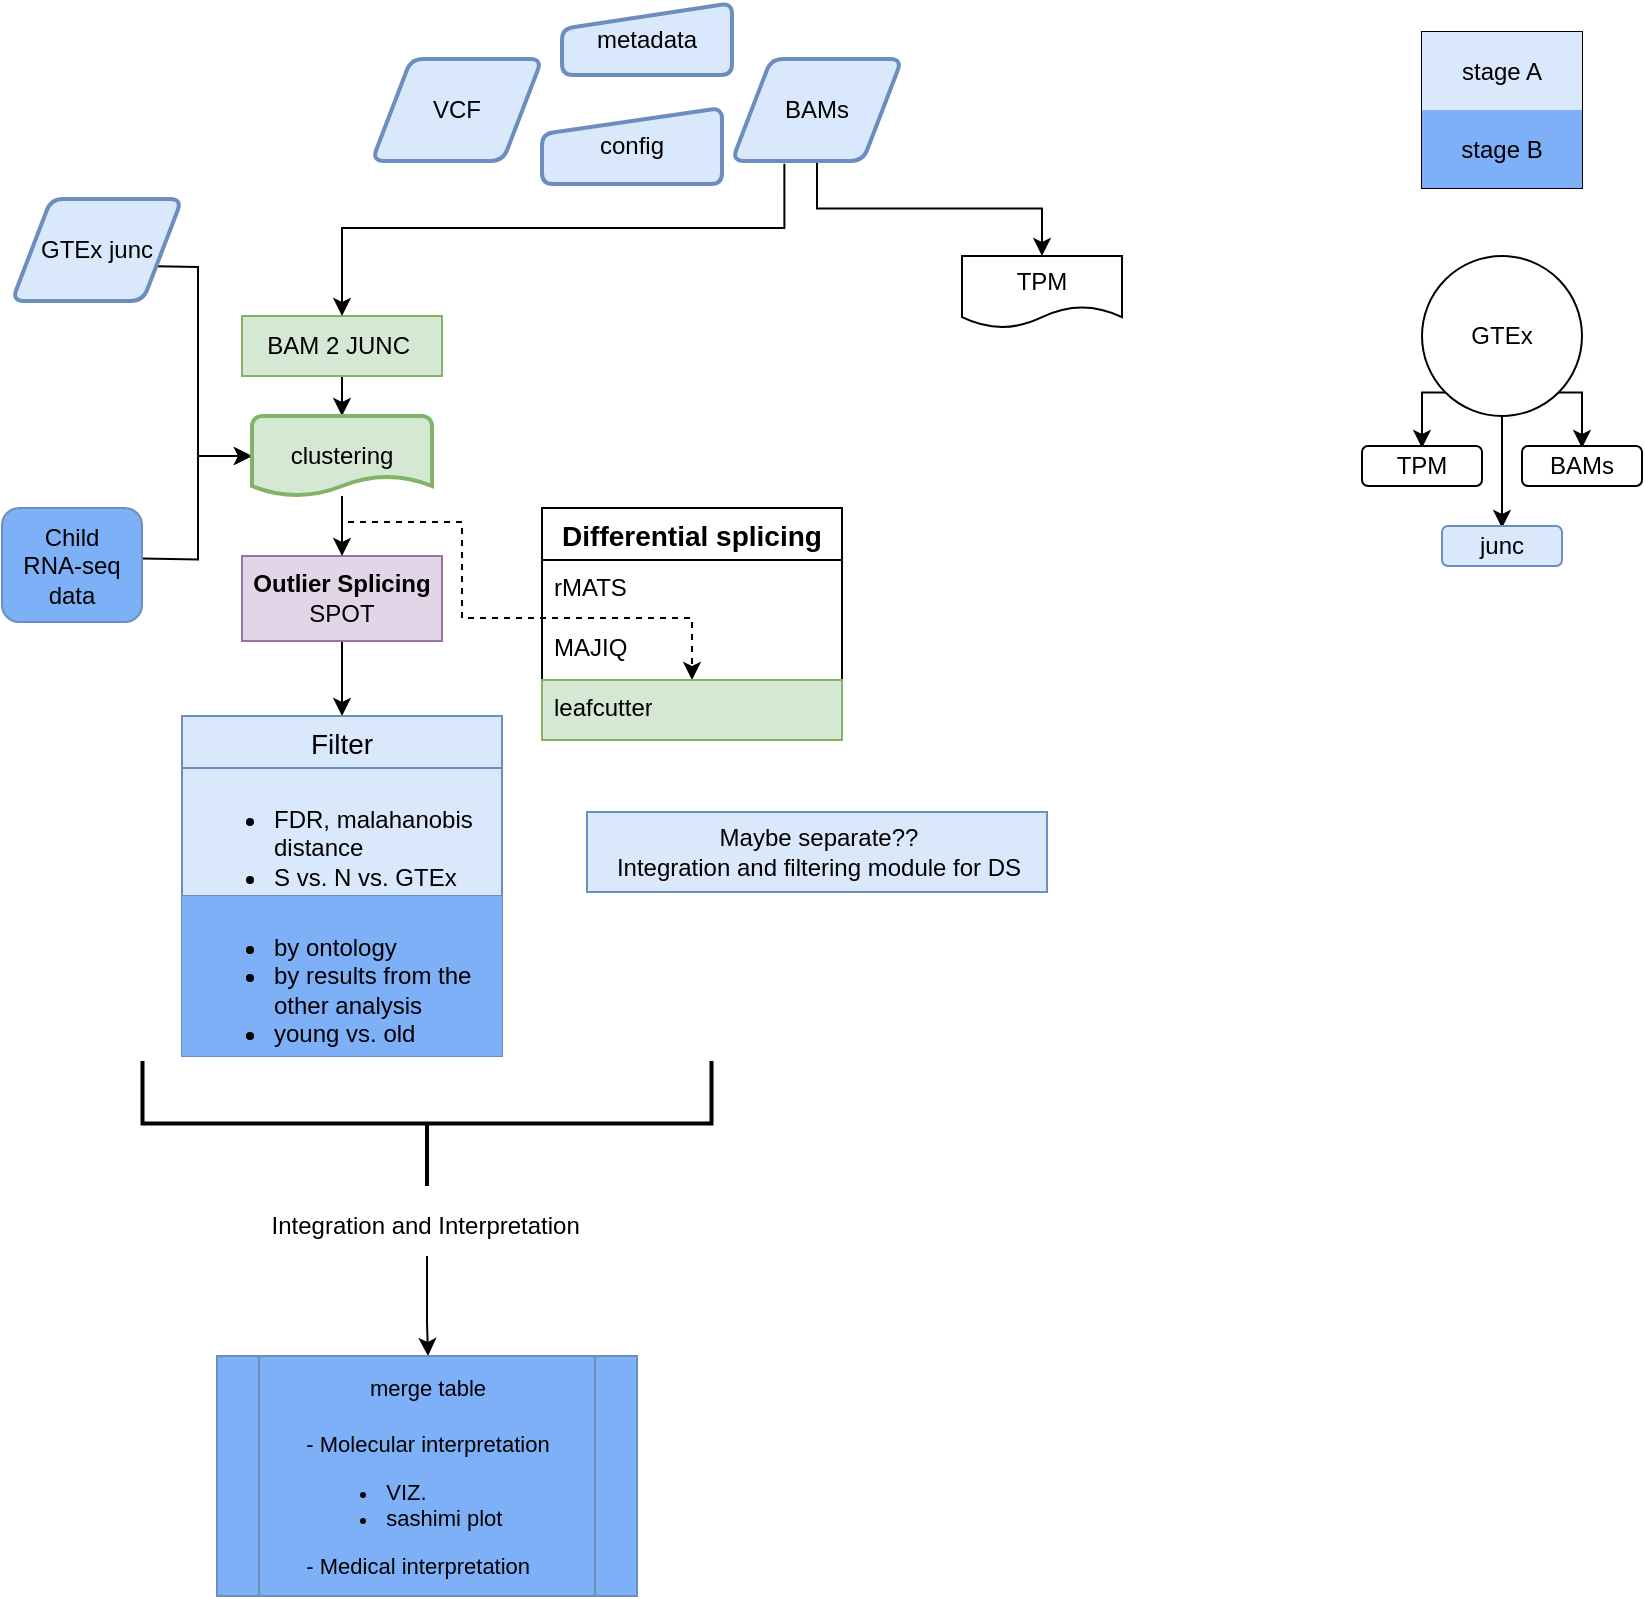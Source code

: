 <mxfile version="21.1.7" type="google">
  <diagram name="Page-1" id="QN9t3gMIV2s95psR9HfM">
    <mxGraphModel grid="1" page="1" gridSize="10" guides="1" tooltips="1" connect="1" arrows="1" fold="1" pageScale="1" pageWidth="850" pageHeight="1100" math="0" shadow="0">
      <root>
        <mxCell id="0" />
        <mxCell id="1" parent="0" />
        <mxCell id="kqUjGQcW1gOoUHNIAev_-29" value="" style="edgeStyle=orthogonalEdgeStyle;rounded=0;orthogonalLoop=1;jettySize=auto;html=1;entryX=0;entryY=0.5;entryDx=0;entryDy=0;entryPerimeter=0;" edge="1" parent="1" target="PUpAfVqEt_8VuaILpJfW-2">
          <mxGeometry relative="1" as="geometry">
            <mxPoint x="80" y="149" as="sourcePoint" />
            <mxPoint x="130" y="246.5" as="targetPoint" />
          </mxGeometry>
        </mxCell>
        <mxCell id="PUpAfVqEt_8VuaILpJfW-4" style="edgeStyle=orthogonalEdgeStyle;rounded=0;orthogonalLoop=1;jettySize=auto;html=1;entryX=0;entryY=0.5;entryDx=0;entryDy=0;entryPerimeter=0;" edge="1" parent="1" target="PUpAfVqEt_8VuaILpJfW-2">
          <mxGeometry relative="1" as="geometry">
            <mxPoint x="80.0" y="295.3" as="sourcePoint" />
          </mxGeometry>
        </mxCell>
        <mxCell id="PUpAfVqEt_8VuaILpJfW-5" value="" style="edgeStyle=orthogonalEdgeStyle;rounded=0;orthogonalLoop=1;jettySize=auto;html=1;" edge="1" parent="1" source="kqUjGQcW1gOoUHNIAev_-21" target="PUpAfVqEt_8VuaILpJfW-2">
          <mxGeometry relative="1" as="geometry" />
        </mxCell>
        <mxCell id="kqUjGQcW1gOoUHNIAev_-21" value="BAM 2 JUNC&amp;nbsp;" style="whiteSpace=wrap;html=1;fillColor=#d5e8d4;strokeColor=#82b366;rounded=0;" vertex="1" parent="1">
          <mxGeometry x="130" y="174" width="100" height="30" as="geometry" />
        </mxCell>
        <mxCell id="x4x0ld6Ec8z87KdIjNLf-22" value="" style="edgeStyle=orthogonalEdgeStyle;rounded=0;orthogonalLoop=1;jettySize=auto;html=1;entryX=0.5;entryY=0;entryDx=0;entryDy=0;" edge="1" parent="1" source="kqUjGQcW1gOoUHNIAev_-23">
          <mxGeometry relative="1" as="geometry">
            <mxPoint x="180" y="374" as="targetPoint" />
          </mxGeometry>
        </mxCell>
        <mxCell id="kqUjGQcW1gOoUHNIAev_-23" value="&lt;b&gt;Outlier Splicing&lt;br&gt;&lt;/b&gt;SPOT" style="whiteSpace=wrap;html=1;fillColor=#e1d5e7;strokeColor=#9673a6;rounded=0;" vertex="1" parent="1">
          <mxGeometry x="130" y="294" width="100" height="42.5" as="geometry" />
        </mxCell>
        <mxCell id="PUpAfVqEt_8VuaILpJfW-6" value="" style="edgeStyle=orthogonalEdgeStyle;rounded=0;orthogonalLoop=1;jettySize=auto;html=1;" edge="1" parent="1" source="PUpAfVqEt_8VuaILpJfW-2" target="kqUjGQcW1gOoUHNIAev_-23">
          <mxGeometry relative="1" as="geometry" />
        </mxCell>
        <mxCell id="x4x0ld6Ec8z87KdIjNLf-13" value="" style="edgeStyle=orthogonalEdgeStyle;rounded=0;orthogonalLoop=1;jettySize=auto;html=1;dashed=1;" edge="1" parent="1" target="x4x0ld6Ec8z87KdIjNLf-12">
          <mxGeometry relative="1" as="geometry">
            <mxPoint x="180" y="274" as="sourcePoint" />
            <Array as="points">
              <mxPoint x="180" y="277" />
              <mxPoint x="240" y="277" />
              <mxPoint x="240" y="325" />
            </Array>
          </mxGeometry>
        </mxCell>
        <mxCell id="PUpAfVqEt_8VuaILpJfW-2" value="clustering" style="strokeWidth=2;html=1;shape=mxgraph.flowchart.document2;whiteSpace=wrap;size=0.25;fillColor=#d5e8d4;strokeColor=#82b366;" vertex="1" parent="1">
          <mxGeometry x="135" y="224" width="90" height="40" as="geometry" />
        </mxCell>
        <mxCell id="PUpAfVqEt_8VuaILpJfW-10" value="config" style="html=1;strokeWidth=2;shape=manualInput;whiteSpace=wrap;rounded=1;size=13;arcSize=11;fillColor=#dae8fc;strokeColor=#6c8ebf;" vertex="1" parent="1">
          <mxGeometry x="280" y="70" width="90" height="38" as="geometry" />
        </mxCell>
        <mxCell id="PUpAfVqEt_8VuaILpJfW-12" value="Child &lt;br&gt;RNA-seq data" style="rounded=1;whiteSpace=wrap;html=1;fillColor=#7eb0f7;strokeColor=#6c8ebf;glass=0;" vertex="1" parent="1">
          <mxGeometry x="10" y="270" width="70" height="57" as="geometry" />
        </mxCell>
        <mxCell id="x4x0ld6Ec8z87KdIjNLf-9" value="Differential splicing" style="swimlane;fontStyle=1;childLayout=stackLayout;horizontal=1;startSize=26;horizontalStack=0;resizeParent=1;resizeParentMax=0;resizeLast=0;collapsible=1;marginBottom=0;align=center;fontSize=14;" vertex="1" parent="1">
          <mxGeometry x="280" y="270" width="150" height="116" as="geometry" />
        </mxCell>
        <mxCell id="x4x0ld6Ec8z87KdIjNLf-10" value="rMATS" style="text;strokeColor=none;fillColor=none;spacingLeft=4;spacingRight=4;overflow=hidden;rotatable=0;points=[[0,0.5],[1,0.5]];portConstraint=eastwest;fontSize=12;whiteSpace=wrap;html=1;" vertex="1" parent="x4x0ld6Ec8z87KdIjNLf-9">
          <mxGeometry y="26" width="150" height="30" as="geometry" />
        </mxCell>
        <mxCell id="x4x0ld6Ec8z87KdIjNLf-11" value="MAJIQ" style="text;strokeColor=none;fillColor=none;spacingLeft=4;spacingRight=4;overflow=hidden;rotatable=0;points=[[0,0.5],[1,0.5]];portConstraint=eastwest;fontSize=12;whiteSpace=wrap;html=1;" vertex="1" parent="x4x0ld6Ec8z87KdIjNLf-9">
          <mxGeometry y="56" width="150" height="30" as="geometry" />
        </mxCell>
        <mxCell id="x4x0ld6Ec8z87KdIjNLf-12" value="leafcutter" style="text;strokeColor=#82b366;fillColor=#d5e8d4;spacingLeft=4;spacingRight=4;overflow=hidden;rotatable=0;points=[[0,0.5],[1,0.5]];portConstraint=eastwest;fontSize=12;whiteSpace=wrap;html=1;" vertex="1" parent="x4x0ld6Ec8z87KdIjNLf-9">
          <mxGeometry y="86" width="150" height="30" as="geometry" />
        </mxCell>
        <mxCell id="x4x0ld6Ec8z87KdIjNLf-25" value="Filter" style="swimlane;fontStyle=0;childLayout=stackLayout;horizontal=1;startSize=26;horizontalStack=0;resizeParent=1;resizeParentMax=0;resizeLast=0;collapsible=1;marginBottom=0;align=center;fontSize=14;fillColor=#dae8fc;strokeColor=#6c8ebf;" vertex="1" parent="1">
          <mxGeometry x="100" y="374" width="160" height="170" as="geometry">
            <mxRectangle x="100" y="317" width="70" height="30" as="alternateBounds" />
          </mxGeometry>
        </mxCell>
        <mxCell id="x4x0ld6Ec8z87KdIjNLf-26" value="&lt;ul&gt;&lt;li&gt;FDR, malahanobis distance&lt;/li&gt;&lt;li&gt;S vs. N vs. GTEx&lt;/li&gt;&lt;/ul&gt;" style="text;strokeColor=#6c8ebf;fillColor=#dae8fc;spacingLeft=4;spacingRight=4;overflow=hidden;rotatable=0;points=[[0,0.5],[1,0.5]];portConstraint=eastwest;fontSize=12;whiteSpace=wrap;html=1;" vertex="1" parent="x4x0ld6Ec8z87KdIjNLf-25">
          <mxGeometry y="26" width="160" height="64" as="geometry" />
        </mxCell>
        <mxCell id="x4x0ld6Ec8z87KdIjNLf-27" value="&lt;ul&gt;&lt;li style=&quot;&quot;&gt;by ontology&lt;/li&gt;&lt;li style=&quot;&quot;&gt;by results from the other analysis&lt;/li&gt;&lt;li style=&quot;&quot;&gt;young vs. old&lt;/li&gt;&lt;/ul&gt;" style="text;strokeColor=none;fillColor=#7eb0f7;spacingLeft=4;spacingRight=4;overflow=hidden;rotatable=0;points=[[0,0.5],[1,0.5]];portConstraint=eastwest;fontSize=12;whiteSpace=wrap;html=1;align=left;" vertex="1" parent="x4x0ld6Ec8z87KdIjNLf-25">
          <mxGeometry y="90" width="160" height="80" as="geometry" />
        </mxCell>
        <mxCell id="x4x0ld6Ec8z87KdIjNLf-29" value="" style="strokeWidth=2;html=1;shape=mxgraph.flowchart.annotation_2;align=left;labelPosition=right;pointerEvents=1;rotation=-90;" vertex="1" parent="1">
          <mxGeometry x="191.25" y="435.5" width="62.5" height="284.5" as="geometry" />
        </mxCell>
        <mxCell id="x4x0ld6Ec8z87KdIjNLf-42" value="" style="edgeStyle=orthogonalEdgeStyle;rounded=0;orthogonalLoop=1;jettySize=auto;html=1;" edge="1" parent="1" source="x4x0ld6Ec8z87KdIjNLf-30">
          <mxGeometry relative="1" as="geometry">
            <mxPoint x="223" y="694" as="targetPoint" />
            <Array as="points">
              <mxPoint x="223" y="677" />
              <mxPoint x="223" y="677" />
            </Array>
          </mxGeometry>
        </mxCell>
        <mxCell id="x4x0ld6Ec8z87KdIjNLf-30" value="Integration and Interpretation&amp;nbsp;" style="text;html=1;align=center;verticalAlign=middle;resizable=0;points=[];autosize=1;strokeColor=none;fillColor=none;" vertex="1" parent="1">
          <mxGeometry x="132.5" y="614" width="180" height="30" as="geometry" />
        </mxCell>
        <mxCell id="x4x0ld6Ec8z87KdIjNLf-41" value="&lt;font style=&quot;font-size: 11px;&quot;&gt;merge table&lt;br&gt;&lt;br&gt;&lt;/font&gt;&lt;div style=&quot;text-align: left; font-size: 11px;&quot;&gt;&lt;span style=&quot;background-color: initial;&quot;&gt;&lt;font style=&quot;font-size: 11px;&quot;&gt;- Molecular interpretation&lt;/font&gt;&lt;/span&gt;&lt;/div&gt;&lt;div style=&quot;text-align: left; font-size: 11px;&quot;&gt;&lt;ul&gt;&lt;li&gt;&lt;span style=&quot;background-color: initial;&quot;&gt;&lt;font style=&quot;font-size: 11px;&quot;&gt;VIZ.&lt;/font&gt;&lt;/span&gt;&lt;/li&gt;&lt;li&gt;&lt;span style=&quot;background-color: initial;&quot;&gt;&lt;font style=&quot;font-size: 11px;&quot;&gt;sashimi plot&lt;span style=&quot;white-space: pre;&quot;&gt; &lt;/span&gt;&lt;/font&gt;&lt;/span&gt;&lt;/li&gt;&lt;/ul&gt;&lt;/div&gt;&lt;div style=&quot;text-align: left; font-size: 11px;&quot;&gt;&lt;span style=&quot;background-color: initial;&quot;&gt;&lt;font style=&quot;font-size: 11px;&quot;&gt;- Medical interpretation&lt;/font&gt;&lt;/span&gt;&lt;/div&gt;" style="shape=process;whiteSpace=wrap;html=1;backgroundOutline=1;spacing=1;fillColor=#7eb0f7;strokeColor=#6C8EBF;" vertex="1" parent="1">
          <mxGeometry x="117.5" y="694" width="210" height="120" as="geometry" />
        </mxCell>
        <mxCell id="x4x0ld6Ec8z87KdIjNLf-43" value="" style="shape=table;startSize=0;container=1;collapsible=0;childLayout=tableLayout;" vertex="1" parent="1">
          <mxGeometry x="720" y="32" width="80" height="78" as="geometry" />
        </mxCell>
        <mxCell id="x4x0ld6Ec8z87KdIjNLf-44" value="" style="shape=tableRow;horizontal=0;startSize=0;swimlaneHead=0;swimlaneBody=0;strokeColor=inherit;top=0;left=0;bottom=0;right=0;collapsible=0;dropTarget=0;fillColor=none;points=[[0,0.5],[1,0.5]];portConstraint=eastwest;" vertex="1" parent="x4x0ld6Ec8z87KdIjNLf-43">
          <mxGeometry width="80" height="39" as="geometry" />
        </mxCell>
        <mxCell id="x4x0ld6Ec8z87KdIjNLf-45" value="stage A" style="shape=partialRectangle;html=1;whiteSpace=wrap;connectable=0;strokeColor=default;overflow=hidden;fillColor=#dae8fc;top=0;left=0;bottom=0;right=0;pointerEvents=1;" vertex="1" parent="x4x0ld6Ec8z87KdIjNLf-44">
          <mxGeometry width="80" height="39" as="geometry">
            <mxRectangle width="80" height="39" as="alternateBounds" />
          </mxGeometry>
        </mxCell>
        <mxCell id="x4x0ld6Ec8z87KdIjNLf-46" value="" style="shape=tableRow;horizontal=0;startSize=0;swimlaneHead=0;swimlaneBody=0;strokeColor=inherit;top=0;left=0;bottom=0;right=0;collapsible=0;dropTarget=0;fillColor=none;points=[[0,0.5],[1,0.5]];portConstraint=eastwest;" vertex="1" parent="x4x0ld6Ec8z87KdIjNLf-43">
          <mxGeometry y="39" width="80" height="39" as="geometry" />
        </mxCell>
        <mxCell id="x4x0ld6Ec8z87KdIjNLf-47" value="stage B" style="shape=partialRectangle;html=1;whiteSpace=wrap;connectable=0;strokeColor=default;overflow=hidden;fillColor=#7eb0f7;top=0;left=0;bottom=0;right=0;pointerEvents=1;strokeWidth=3;" vertex="1" parent="x4x0ld6Ec8z87KdIjNLf-46">
          <mxGeometry width="80" height="39" as="geometry">
            <mxRectangle width="80" height="39" as="alternateBounds" />
          </mxGeometry>
        </mxCell>
        <mxCell id="PUpAfVqEt_8VuaILpJfW-8" value="metadata" style="html=1;strokeWidth=2;shape=manualInput;whiteSpace=wrap;rounded=1;size=13;arcSize=11;fillColor=#dae8fc;strokeColor=#6c8ebf;" vertex="1" parent="1">
          <mxGeometry x="290" y="17.5" width="85" height="36" as="geometry" />
        </mxCell>
        <mxCell id="lA_2JRHaS0MxLx5uGEoz-7" style="edgeStyle=orthogonalEdgeStyle;rounded=0;orthogonalLoop=1;jettySize=auto;html=1;exitX=0.308;exitY=1.028;exitDx=0;exitDy=0;entryX=0.5;entryY=0;entryDx=0;entryDy=0;exitPerimeter=0;" edge="1" parent="1" source="lA_2JRHaS0MxLx5uGEoz-1" target="kqUjGQcW1gOoUHNIAev_-21">
          <mxGeometry relative="1" as="geometry">
            <mxPoint x="179.5" y="145" as="sourcePoint" />
            <Array as="points">
              <mxPoint x="401" y="130" />
              <mxPoint x="180" y="130" />
            </Array>
          </mxGeometry>
        </mxCell>
        <mxCell id="s0GvNIoBwax7LCZN-XZO-3" style="edgeStyle=orthogonalEdgeStyle;rounded=0;orthogonalLoop=1;jettySize=auto;html=1;exitX=0.5;exitY=1;exitDx=0;exitDy=0;entryX=0.5;entryY=0;entryDx=0;entryDy=0;" edge="1" parent="1" source="lA_2JRHaS0MxLx5uGEoz-1" target="s0GvNIoBwax7LCZN-XZO-2">
          <mxGeometry relative="1" as="geometry" />
        </mxCell>
        <mxCell id="lA_2JRHaS0MxLx5uGEoz-1" value="BAMs" style="shape=parallelogram;html=1;strokeWidth=2;perimeter=parallelogramPerimeter;whiteSpace=wrap;rounded=1;arcSize=12;size=0.23;fillColor=#dae8fc;strokeColor=#6c8ebf;" vertex="1" parent="1">
          <mxGeometry x="375" y="45.5" width="85" height="51" as="geometry" />
        </mxCell>
        <mxCell id="lA_2JRHaS0MxLx5uGEoz-8" value="VCF" style="shape=parallelogram;html=1;strokeWidth=2;perimeter=parallelogramPerimeter;whiteSpace=wrap;rounded=1;arcSize=12;size=0.23;fillColor=#dae8fc;strokeColor=#6c8ebf;" vertex="1" parent="1">
          <mxGeometry x="195" y="45.5" width="85" height="51" as="geometry" />
        </mxCell>
        <mxCell id="lA_2JRHaS0MxLx5uGEoz-9" value="GTEx junc" style="shape=parallelogram;html=1;strokeWidth=2;perimeter=parallelogramPerimeter;whiteSpace=wrap;rounded=1;arcSize=12;size=0.23;fillColor=#dae8fc;strokeColor=#6c8ebf;" vertex="1" parent="1">
          <mxGeometry x="15" y="115.5" width="85" height="51" as="geometry" />
        </mxCell>
        <mxCell id="lA_2JRHaS0MxLx5uGEoz-13" style="edgeStyle=orthogonalEdgeStyle;rounded=0;orthogonalLoop=1;jettySize=auto;html=1;exitX=0;exitY=1;exitDx=0;exitDy=0;" edge="1" parent="1" source="lA_2JRHaS0MxLx5uGEoz-12">
          <mxGeometry relative="1" as="geometry">
            <mxPoint x="720" y="240" as="targetPoint" />
          </mxGeometry>
        </mxCell>
        <mxCell id="lA_2JRHaS0MxLx5uGEoz-16" style="edgeStyle=orthogonalEdgeStyle;rounded=0;orthogonalLoop=1;jettySize=auto;html=1;exitX=0.5;exitY=1;exitDx=0;exitDy=0;" edge="1" parent="1" source="lA_2JRHaS0MxLx5uGEoz-12">
          <mxGeometry relative="1" as="geometry">
            <mxPoint x="760" y="280" as="targetPoint" />
          </mxGeometry>
        </mxCell>
        <mxCell id="lA_2JRHaS0MxLx5uGEoz-18" style="edgeStyle=orthogonalEdgeStyle;rounded=0;orthogonalLoop=1;jettySize=auto;html=1;exitX=1;exitY=1;exitDx=0;exitDy=0;" edge="1" parent="1" source="lA_2JRHaS0MxLx5uGEoz-12">
          <mxGeometry relative="1" as="geometry">
            <mxPoint x="800" y="240" as="targetPoint" />
          </mxGeometry>
        </mxCell>
        <mxCell id="lA_2JRHaS0MxLx5uGEoz-12" value="GTEx" style="ellipse;whiteSpace=wrap;html=1;" vertex="1" parent="1">
          <mxGeometry x="720" y="144" width="80" height="80" as="geometry" />
        </mxCell>
        <mxCell id="lA_2JRHaS0MxLx5uGEoz-15" value="TPM" style="rounded=1;whiteSpace=wrap;html=1;" vertex="1" parent="1">
          <mxGeometry x="690" y="239" width="60" height="20" as="geometry" />
        </mxCell>
        <mxCell id="lA_2JRHaS0MxLx5uGEoz-17" value="junc" style="rounded=1;whiteSpace=wrap;html=1;fillColor=#dae8fc;strokeColor=#6c8ebf;" vertex="1" parent="1">
          <mxGeometry x="730" y="279" width="60" height="20" as="geometry" />
        </mxCell>
        <mxCell id="lA_2JRHaS0MxLx5uGEoz-19" value="BAMs" style="rounded=1;whiteSpace=wrap;html=1;" vertex="1" parent="1">
          <mxGeometry x="770" y="239" width="60" height="20" as="geometry" />
        </mxCell>
        <mxCell id="hxFR725b48HTuSzt-skl-2" value="Maybe separate??&lt;br&gt;Integration and filtering module for DS" style="text;html=1;align=center;verticalAlign=middle;resizable=0;points=[];autosize=1;strokeColor=#6c8ebf;fillColor=#dae8fc;" vertex="1" parent="1">
          <mxGeometry x="302.5" y="422" width="230" height="40" as="geometry" />
        </mxCell>
        <mxCell id="s0GvNIoBwax7LCZN-XZO-2" value="TPM" style="shape=document;whiteSpace=wrap;html=1;boundedLbl=1;" vertex="1" parent="1">
          <mxGeometry x="490" y="144" width="80" height="36" as="geometry" />
        </mxCell>
      </root>
    </mxGraphModel>
  </diagram>
</mxfile>
